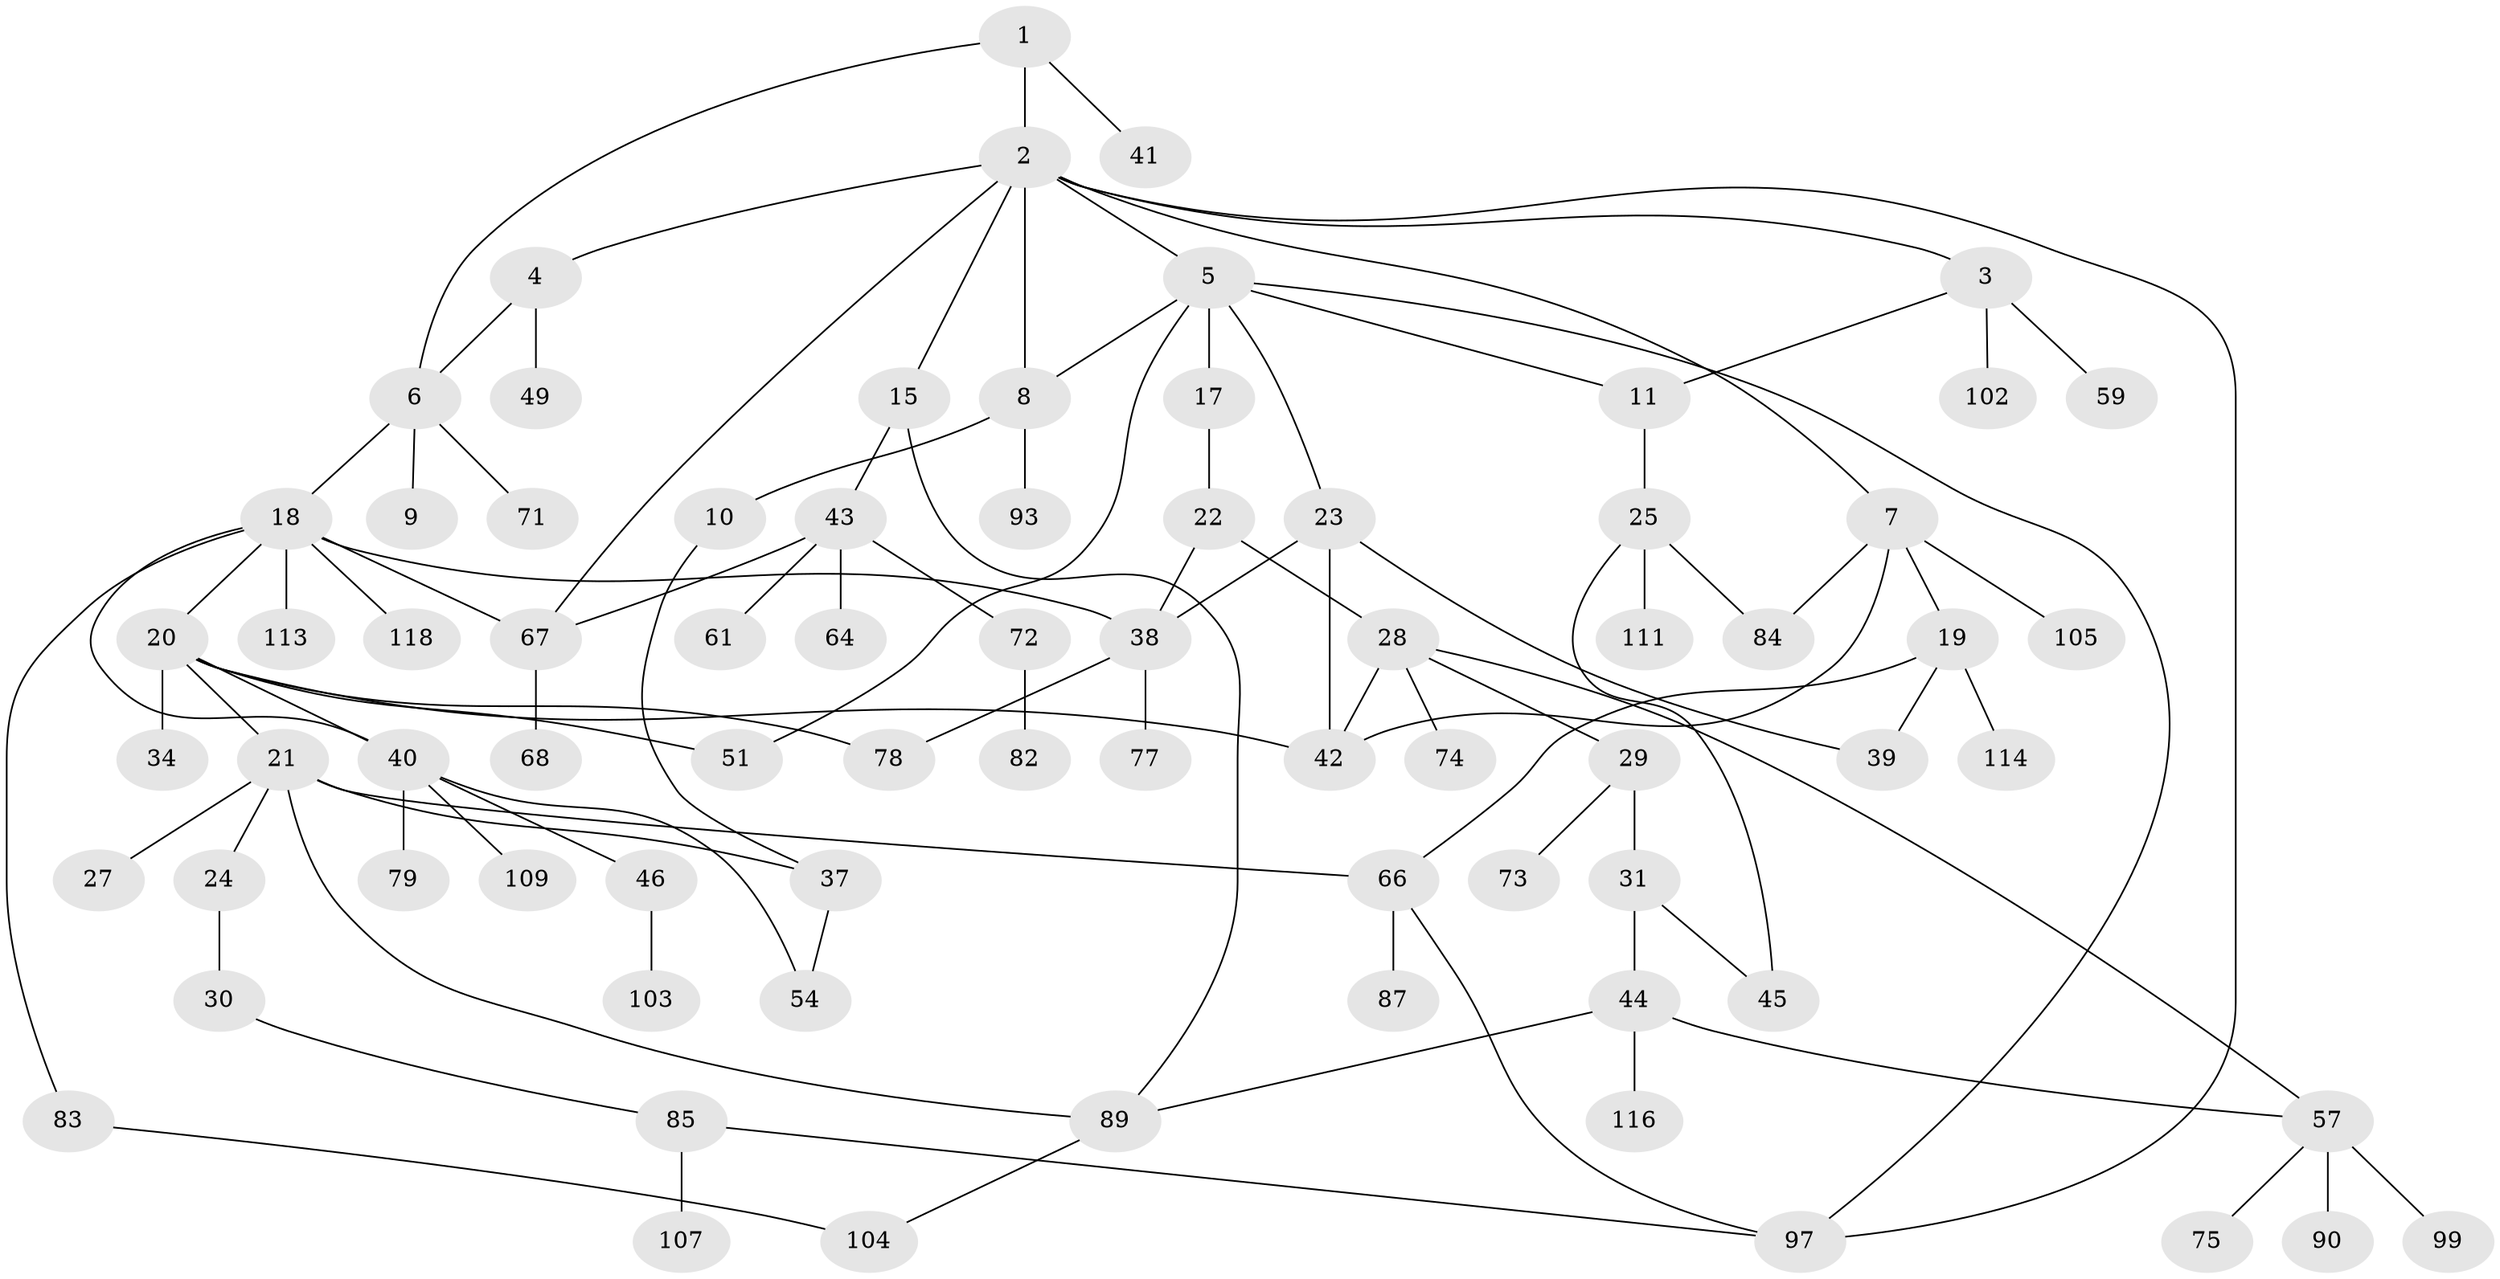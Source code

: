 // Generated by graph-tools (version 1.1) at 2025/51/02/27/25 19:51:39]
// undirected, 76 vertices, 101 edges
graph export_dot {
graph [start="1"]
  node [color=gray90,style=filled];
  1 [super="+26"];
  2 [super="+63"];
  3 [super="+13"];
  4 [super="+12"];
  5 [super="+16"];
  6 [super="+47"];
  7 [super="+53"];
  8 [super="+14"];
  9;
  10 [super="+33"];
  11 [super="+60"];
  15 [super="+94"];
  17 [super="+101"];
  18 [super="+76"];
  19 [super="+35"];
  20 [super="+91"];
  21 [super="+106"];
  22;
  23 [super="+81"];
  24;
  25 [super="+80"];
  27;
  28 [super="+50"];
  29 [super="+32"];
  30 [super="+55"];
  31 [super="+36"];
  34;
  37 [super="+56"];
  38 [super="+48"];
  39;
  40 [super="+69"];
  41 [super="+92"];
  42 [super="+108"];
  43 [super="+62"];
  44 [super="+65"];
  45;
  46 [super="+52"];
  49 [super="+58"];
  51;
  54;
  57;
  59 [super="+86"];
  61 [super="+98"];
  64 [super="+95"];
  66 [super="+70"];
  67 [super="+88"];
  68;
  71;
  72;
  73;
  74 [super="+117"];
  75;
  77;
  78 [super="+96"];
  79 [super="+119"];
  82;
  83;
  84 [super="+110"];
  85;
  87;
  89 [super="+115"];
  90;
  93;
  97 [super="+100"];
  99;
  102;
  103;
  104;
  105;
  107;
  109 [super="+112"];
  111;
  113;
  114;
  116;
  118;
  1 -- 2;
  1 -- 6;
  1 -- 41;
  2 -- 3;
  2 -- 4;
  2 -- 5;
  2 -- 7;
  2 -- 15;
  2 -- 97;
  2 -- 67;
  2 -- 8;
  3 -- 11;
  3 -- 102;
  3 -- 59;
  4 -- 6;
  4 -- 49;
  5 -- 8;
  5 -- 23;
  5 -- 51;
  5 -- 17;
  5 -- 97;
  5 -- 11;
  6 -- 9;
  6 -- 18;
  6 -- 71;
  7 -- 19;
  7 -- 42;
  7 -- 105;
  7 -- 84;
  8 -- 10;
  8 -- 93;
  10 -- 37;
  11 -- 25;
  15 -- 43;
  15 -- 89;
  17 -- 22;
  18 -- 20;
  18 -- 38;
  18 -- 40 [weight=2];
  18 -- 113;
  18 -- 118;
  18 -- 83;
  18 -- 67;
  19 -- 66;
  19 -- 114;
  19 -- 39;
  20 -- 21;
  20 -- 34;
  20 -- 51;
  20 -- 42;
  20 -- 78;
  20 -- 40;
  21 -- 24;
  21 -- 27;
  21 -- 89;
  21 -- 37;
  21 -- 66;
  22 -- 28;
  22 -- 38;
  23 -- 39;
  23 -- 42;
  23 -- 38;
  24 -- 30;
  25 -- 84;
  25 -- 45;
  25 -- 111;
  28 -- 29;
  28 -- 42;
  28 -- 57;
  28 -- 74;
  29 -- 31;
  29 -- 73;
  30 -- 85;
  31 -- 44;
  31 -- 45;
  37 -- 54;
  38 -- 77;
  38 -- 78;
  40 -- 46;
  40 -- 54;
  40 -- 79;
  40 -- 109;
  43 -- 61;
  43 -- 72;
  43 -- 67;
  43 -- 64;
  44 -- 89;
  44 -- 57;
  44 -- 116;
  46 -- 103;
  57 -- 75;
  57 -- 90;
  57 -- 99;
  66 -- 97;
  66 -- 87;
  67 -- 68;
  72 -- 82;
  83 -- 104;
  85 -- 107;
  85 -- 97;
  89 -- 104;
}

